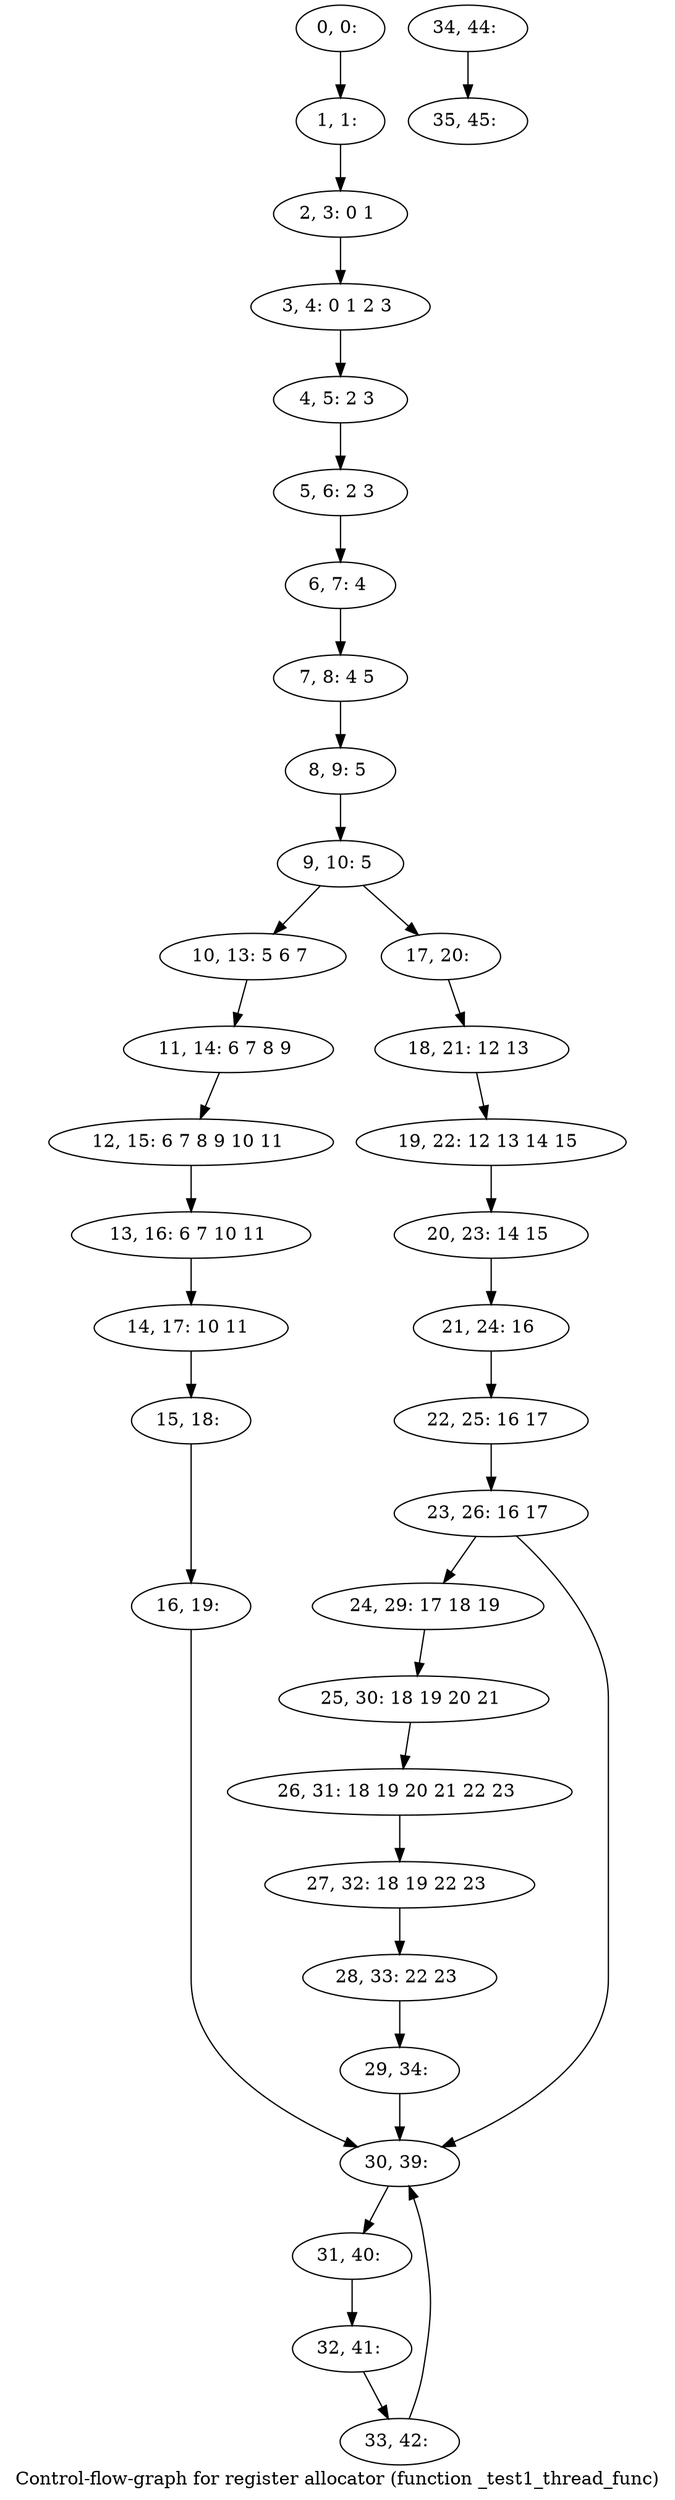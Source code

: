 digraph G {
graph [label="Control-flow-graph for register allocator (function _test1_thread_func)"]
0[label="0, 0: "];
1[label="1, 1: "];
2[label="2, 3: 0 1 "];
3[label="3, 4: 0 1 2 3 "];
4[label="4, 5: 2 3 "];
5[label="5, 6: 2 3 "];
6[label="6, 7: 4 "];
7[label="7, 8: 4 5 "];
8[label="8, 9: 5 "];
9[label="9, 10: 5 "];
10[label="10, 13: 5 6 7 "];
11[label="11, 14: 6 7 8 9 "];
12[label="12, 15: 6 7 8 9 10 11 "];
13[label="13, 16: 6 7 10 11 "];
14[label="14, 17: 10 11 "];
15[label="15, 18: "];
16[label="16, 19: "];
17[label="17, 20: "];
18[label="18, 21: 12 13 "];
19[label="19, 22: 12 13 14 15 "];
20[label="20, 23: 14 15 "];
21[label="21, 24: 16 "];
22[label="22, 25: 16 17 "];
23[label="23, 26: 16 17 "];
24[label="24, 29: 17 18 19 "];
25[label="25, 30: 18 19 20 21 "];
26[label="26, 31: 18 19 20 21 22 23 "];
27[label="27, 32: 18 19 22 23 "];
28[label="28, 33: 22 23 "];
29[label="29, 34: "];
30[label="30, 39: "];
31[label="31, 40: "];
32[label="32, 41: "];
33[label="33, 42: "];
34[label="34, 44: "];
35[label="35, 45: "];
0->1 ;
1->2 ;
2->3 ;
3->4 ;
4->5 ;
5->6 ;
6->7 ;
7->8 ;
8->9 ;
9->10 ;
9->17 ;
10->11 ;
11->12 ;
12->13 ;
13->14 ;
14->15 ;
15->16 ;
16->30 ;
17->18 ;
18->19 ;
19->20 ;
20->21 ;
21->22 ;
22->23 ;
23->24 ;
23->30 ;
24->25 ;
25->26 ;
26->27 ;
27->28 ;
28->29 ;
29->30 ;
30->31 ;
31->32 ;
32->33 ;
33->30 ;
34->35 ;
}

